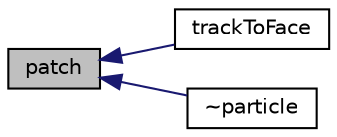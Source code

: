 digraph "patch"
{
  bgcolor="transparent";
  edge [fontname="Helvetica",fontsize="10",labelfontname="Helvetica",labelfontsize="10"];
  node [fontname="Helvetica",fontsize="10",shape=record];
  rankdir="LR";
  Node4228 [label="patch",height=0.2,width=0.4,color="black", fillcolor="grey75", style="filled", fontcolor="black"];
  Node4228 -> Node4229 [dir="back",color="midnightblue",fontsize="10",style="solid",fontname="Helvetica"];
  Node4229 [label="trackToFace",height=0.2,width=0.4,color="black",URL="$a24721.html#a843767f232f5b61884dcd757558591e0"];
  Node4228 -> Node4230 [dir="back",color="midnightblue",fontsize="10",style="solid",fontname="Helvetica"];
  Node4230 [label="~particle",height=0.2,width=0.4,color="black",URL="$a24721.html#a21cc76910d09c0550f6ce9f2ed3b2f52",tooltip="Destructor. "];
}
